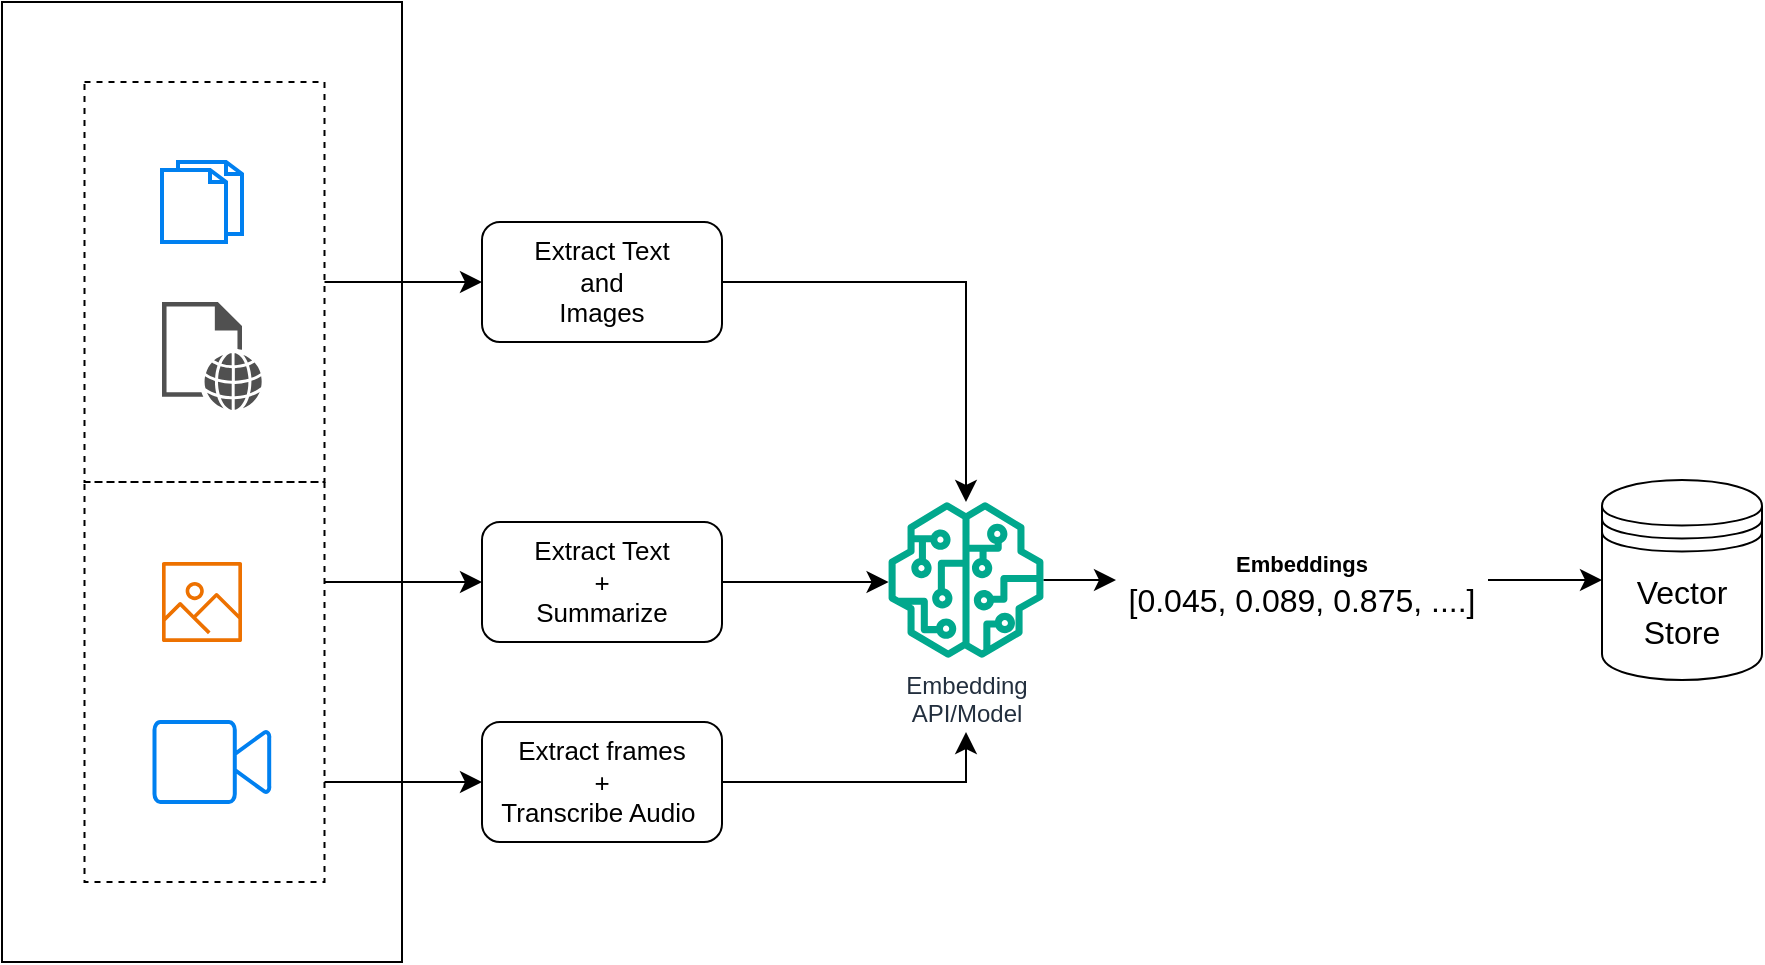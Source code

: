 <mxfile version="23.1.2" type="github">
  <diagram name="Page-1" id="EGMvQBt21_8oYz4uSHzi">
    <mxGraphModel dx="1434" dy="822" grid="1" gridSize="10" guides="1" tooltips="1" connect="1" arrows="1" fold="1" page="0" pageScale="1" pageWidth="1169" pageHeight="827" background="none" math="0" shadow="0">
      <root>
        <mxCell id="0" />
        <mxCell id="1" parent="0" />
        <mxCell id="9OvEfXS0wGJ7kHbCijRD-16" value="" style="rounded=0;whiteSpace=wrap;html=1;fontSize=16;fillColor=none;strokeColor=default;" vertex="1" parent="1">
          <mxGeometry x="40" y="40" width="200" height="480" as="geometry" />
        </mxCell>
        <mxCell id="9OvEfXS0wGJ7kHbCijRD-24" style="edgeStyle=none;curved=1;rounded=0;orthogonalLoop=1;jettySize=auto;html=1;exitX=1;exitY=0.25;exitDx=0;exitDy=0;entryX=0;entryY=0.5;entryDx=0;entryDy=0;fontSize=12;startSize=8;endSize=8;" edge="1" parent="1" source="9OvEfXS0wGJ7kHbCijRD-15" target="9OvEfXS0wGJ7kHbCijRD-20">
          <mxGeometry relative="1" as="geometry" />
        </mxCell>
        <mxCell id="9OvEfXS0wGJ7kHbCijRD-25" style="edgeStyle=none;curved=1;rounded=0;orthogonalLoop=1;jettySize=auto;html=1;exitX=1;exitY=0.75;exitDx=0;exitDy=0;entryX=0;entryY=0.5;entryDx=0;entryDy=0;fontSize=12;startSize=8;endSize=8;" edge="1" parent="1" source="9OvEfXS0wGJ7kHbCijRD-15" target="9OvEfXS0wGJ7kHbCijRD-21">
          <mxGeometry relative="1" as="geometry" />
        </mxCell>
        <mxCell id="9OvEfXS0wGJ7kHbCijRD-15" value="" style="rounded=0;whiteSpace=wrap;html=1;fontSize=16;fillColor=none;dashed=1;" vertex="1" parent="1">
          <mxGeometry x="81.25" y="280" width="120" height="200" as="geometry" />
        </mxCell>
        <mxCell id="9OvEfXS0wGJ7kHbCijRD-23" style="edgeStyle=none;curved=1;rounded=0;orthogonalLoop=1;jettySize=auto;html=1;exitX=1;exitY=0.5;exitDx=0;exitDy=0;entryX=0;entryY=0.5;entryDx=0;entryDy=0;fontSize=12;startSize=8;endSize=8;" edge="1" parent="1" source="9OvEfXS0wGJ7kHbCijRD-14" target="9OvEfXS0wGJ7kHbCijRD-19">
          <mxGeometry relative="1" as="geometry" />
        </mxCell>
        <mxCell id="9OvEfXS0wGJ7kHbCijRD-14" value="" style="rounded=0;whiteSpace=wrap;html=1;fontSize=16;fillColor=none;dashed=1;" vertex="1" parent="1">
          <mxGeometry x="81.25" y="80" width="120" height="200" as="geometry" />
        </mxCell>
        <mxCell id="9OvEfXS0wGJ7kHbCijRD-6" value="" style="sketch=0;pointerEvents=1;shadow=0;dashed=0;html=1;strokeColor=none;fillColor=#505050;labelPosition=center;verticalLabelPosition=bottom;verticalAlign=top;outlineConnect=0;align=center;shape=mxgraph.office.concepts.web_page;fontSize=16;" vertex="1" parent="1">
          <mxGeometry x="120" y="190" width="50" height="54" as="geometry" />
        </mxCell>
        <mxCell id="9OvEfXS0wGJ7kHbCijRD-7" value="" style="html=1;verticalLabelPosition=bottom;align=center;labelBackgroundColor=#ffffff;verticalAlign=top;strokeWidth=2;strokeColor=#0080F0;shadow=0;dashed=0;shape=mxgraph.ios7.icons.documents;fontSize=16;" vertex="1" parent="1">
          <mxGeometry x="120" y="120" width="40" height="40" as="geometry" />
        </mxCell>
        <mxCell id="9OvEfXS0wGJ7kHbCijRD-9" value="" style="html=1;verticalLabelPosition=bottom;align=center;labelBackgroundColor=#ffffff;verticalAlign=top;strokeWidth=2;strokeColor=#0080F0;shadow=0;dashed=0;shape=mxgraph.ios7.icons.video_conversation;fontSize=16;" vertex="1" parent="1">
          <mxGeometry x="116.25" y="400" width="57.5" height="40" as="geometry" />
        </mxCell>
        <mxCell id="9OvEfXS0wGJ7kHbCijRD-13" value="" style="sketch=0;outlineConnect=0;fontColor=#232F3E;gradientColor=none;fillColor=#ED7100;strokeColor=none;dashed=0;verticalLabelPosition=bottom;verticalAlign=top;align=center;html=1;fontSize=12;fontStyle=1;aspect=fixed;pointerEvents=1;shape=mxgraph.aws4.container_registry_image;" vertex="1" parent="1">
          <mxGeometry x="120" y="320" width="40" height="40" as="geometry" />
        </mxCell>
        <mxCell id="9OvEfXS0wGJ7kHbCijRD-38" value="" style="edgeStyle=orthogonalEdgeStyle;rounded=0;orthogonalLoop=1;jettySize=auto;html=1;fontSize=12;startSize=8;endSize=8;exitX=1;exitY=0.5;exitDx=0;exitDy=0;" edge="1" parent="1" source="9OvEfXS0wGJ7kHbCijRD-19" target="9OvEfXS0wGJ7kHbCijRD-22">
          <mxGeometry relative="1" as="geometry">
            <mxPoint x="540" y="180" as="targetPoint" />
          </mxGeometry>
        </mxCell>
        <mxCell id="9OvEfXS0wGJ7kHbCijRD-19" value="Extract Text &lt;br&gt;and&lt;br&gt;Images" style="rounded=1;whiteSpace=wrap;html=1;fontSize=13;" vertex="1" parent="1">
          <mxGeometry x="280" y="150" width="120" height="60" as="geometry" />
        </mxCell>
        <mxCell id="9OvEfXS0wGJ7kHbCijRD-36" value="" style="rounded=0;orthogonalLoop=1;jettySize=auto;html=1;fontSize=12;startSize=8;endSize=8;edgeStyle=elbowEdgeStyle;elbow=vertical;" edge="1" parent="1" source="9OvEfXS0wGJ7kHbCijRD-20" target="9OvEfXS0wGJ7kHbCijRD-22">
          <mxGeometry relative="1" as="geometry" />
        </mxCell>
        <mxCell id="9OvEfXS0wGJ7kHbCijRD-20" value="Extract Text &lt;br&gt;+&lt;br&gt;Summarize" style="rounded=1;whiteSpace=wrap;html=1;fontSize=13;" vertex="1" parent="1">
          <mxGeometry x="280" y="300" width="120" height="60" as="geometry" />
        </mxCell>
        <mxCell id="9OvEfXS0wGJ7kHbCijRD-39" style="edgeStyle=orthogonalEdgeStyle;rounded=0;orthogonalLoop=1;jettySize=auto;html=1;exitX=1;exitY=0.5;exitDx=0;exitDy=0;fontSize=12;startSize=8;endSize=8;targetPerimeterSpacing=37;" edge="1" parent="1" source="9OvEfXS0wGJ7kHbCijRD-21" target="9OvEfXS0wGJ7kHbCijRD-22">
          <mxGeometry relative="1" as="geometry" />
        </mxCell>
        <mxCell id="9OvEfXS0wGJ7kHbCijRD-21" value="Extract frames &lt;br&gt;+&lt;br&gt;Transcribe Audio&amp;nbsp;" style="rounded=1;whiteSpace=wrap;html=1;fontSize=13;" vertex="1" parent="1">
          <mxGeometry x="280" y="400" width="120" height="60" as="geometry" />
        </mxCell>
        <mxCell id="9OvEfXS0wGJ7kHbCijRD-42" value="" style="edgeStyle=none;curved=1;rounded=0;orthogonalLoop=1;jettySize=auto;html=1;fontSize=12;startSize=8;endSize=8;" edge="1" parent="1" source="9OvEfXS0wGJ7kHbCijRD-22" target="9OvEfXS0wGJ7kHbCijRD-41">
          <mxGeometry relative="1" as="geometry" />
        </mxCell>
        <mxCell id="9OvEfXS0wGJ7kHbCijRD-22" value="Embedding &lt;br&gt;API/Model" style="sketch=0;outlineConnect=0;fontColor=#232F3E;gradientColor=none;fillColor=#01A88D;strokeColor=none;dashed=0;verticalLabelPosition=bottom;verticalAlign=top;align=center;html=1;fontSize=12;fontStyle=0;aspect=fixed;pointerEvents=1;shape=mxgraph.aws4.sagemaker_model;" vertex="1" parent="1">
          <mxGeometry x="483" y="290" width="78" height="78" as="geometry" />
        </mxCell>
        <mxCell id="9OvEfXS0wGJ7kHbCijRD-44" style="edgeStyle=none;curved=1;rounded=0;orthogonalLoop=1;jettySize=auto;html=1;exitX=1;exitY=0.5;exitDx=0;exitDy=0;entryX=0;entryY=0.5;entryDx=0;entryDy=0;fontSize=12;startSize=8;endSize=8;" edge="1" parent="1" source="9OvEfXS0wGJ7kHbCijRD-41" target="9OvEfXS0wGJ7kHbCijRD-43">
          <mxGeometry relative="1" as="geometry" />
        </mxCell>
        <mxCell id="9OvEfXS0wGJ7kHbCijRD-41" value="&lt;b&gt;&lt;font style=&quot;font-size: 11px;&quot;&gt;Embeddings&lt;/font&gt;&lt;/b&gt;&lt;br&gt;[0.045, 0.089, 0.875, ....]" style="text;html=1;strokeColor=none;fillColor=none;align=center;verticalAlign=middle;whiteSpace=wrap;rounded=0;fontSize=16;perimeterSpacing=3;" vertex="1" parent="1">
          <mxGeometry x="600" y="314" width="180" height="30" as="geometry" />
        </mxCell>
        <mxCell id="9OvEfXS0wGJ7kHbCijRD-43" value="Vector Store" style="shape=datastore;whiteSpace=wrap;html=1;fontSize=16;" vertex="1" parent="1">
          <mxGeometry x="840" y="279" width="80" height="100" as="geometry" />
        </mxCell>
      </root>
    </mxGraphModel>
  </diagram>
</mxfile>
